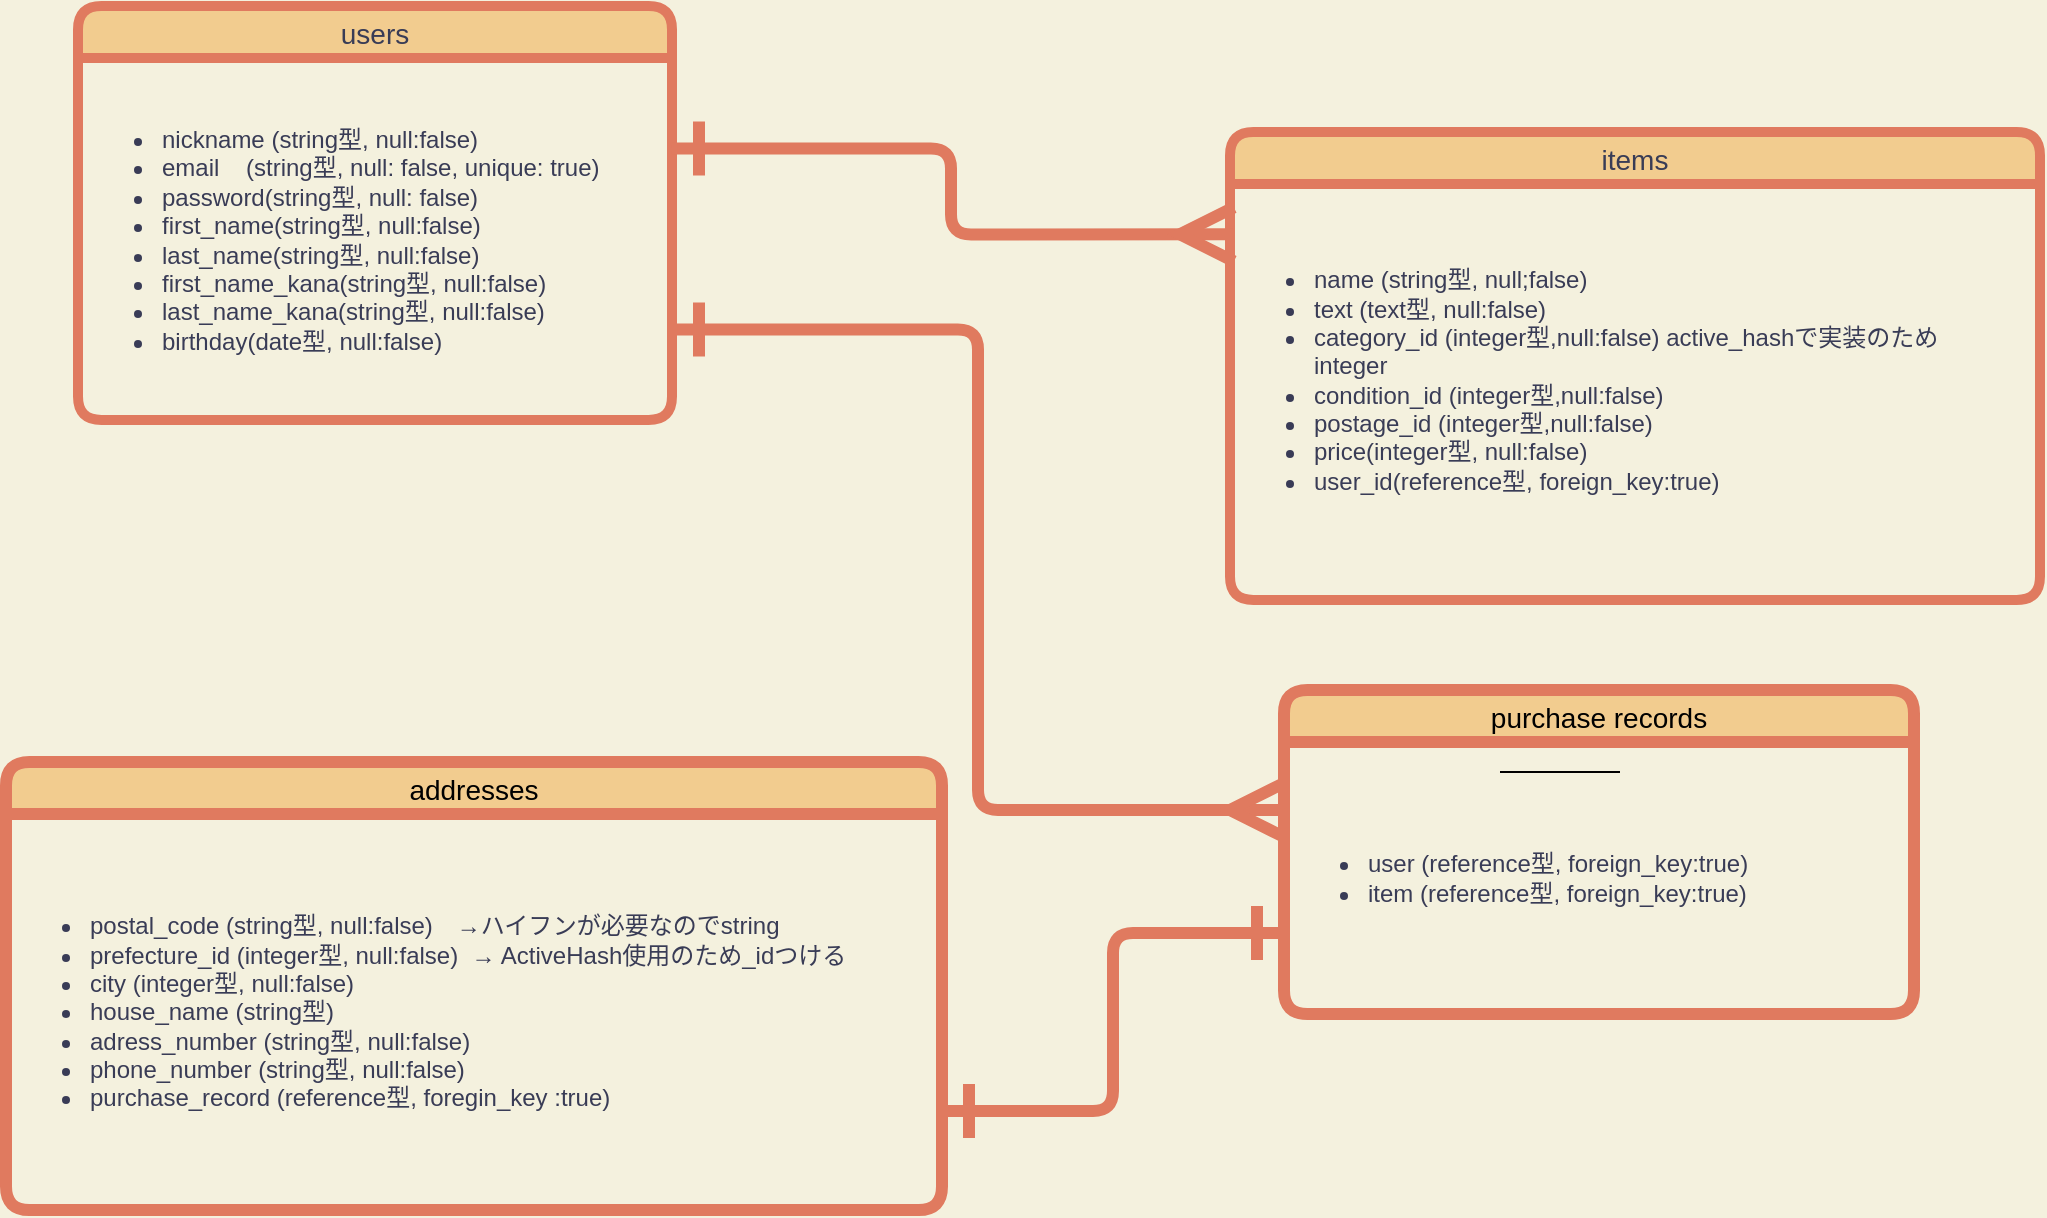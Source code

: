 <mxfile version="13.6.5">
    <diagram id="hMNGM9ZGqN5iMCbjJOES" name="ページ1">
        <mxGraphModel dx="1022" dy="980" grid="1" gridSize="9" guides="1" tooltips="1" connect="1" arrows="1" fold="1" page="0" pageScale="1" pageWidth="827" pageHeight="1169" background="#F4F1DE" math="0" shadow="0">
            <root>
                <mxCell id="0"/>
                <mxCell id="1" parent="0"/>
                <mxCell id="20" value="items" style="swimlane;fontStyle=0;childLayout=stackLayout;horizontal=1;startSize=26;horizontalStack=0;resizeParent=1;resizeParentMax=0;resizeLast=0;collapsible=1;marginBottom=0;align=center;fontSize=14;fillColor=#F2CC8F;strokeColor=#E07A5F;fontColor=#393C56;strokeWidth=5;rounded=1;verticalAlign=middle;" parent="1" vertex="1">
                    <mxGeometry x="504" y="-27" width="405" height="234" as="geometry"/>
                </mxCell>
                <mxCell id="52" value="" style="line;strokeWidth=1;rotatable=0;dashed=0;labelPosition=right;align=left;verticalAlign=middle;spacingTop=0;spacingLeft=6;points=[];portConstraint=eastwest;rounded=1;fillColor=#F2CC8F;fontColor=#000000;" parent="1" vertex="1">
                    <mxGeometry x="639" y="288" width="60" height="10" as="geometry"/>
                </mxCell>
                <mxCell id="57" style="edgeStyle=orthogonalEdgeStyle;rounded=1;orthogonalLoop=1;jettySize=auto;html=1;exitX=1;exitY=0.75;exitDx=0;exitDy=0;entryX=0;entryY=0.75;entryDx=0;entryDy=0;startArrow=ERone;startFill=0;startSize=20;endArrow=ERone;endFill=0;endSize=20;strokeColor=#E07A5F;strokeWidth=6;fillColor=#F2CC8F;fontColor=#000000;" parent="1" source="36" target="31" edge="1">
                    <mxGeometry relative="1" as="geometry"/>
                </mxCell>
                <mxCell id="58" style="edgeStyle=orthogonalEdgeStyle;rounded=1;orthogonalLoop=1;jettySize=auto;html=1;exitX=1;exitY=0.75;exitDx=0;exitDy=0;entryX=0;entryY=0.25;entryDx=0;entryDy=0;startArrow=ERone;startFill=0;startSize=20;endArrow=ERmany;endFill=0;endSize=20;strokeColor=#E07A5F;strokeWidth=6;fillColor=#F2CC8F;fontColor=#000000;" parent="1" source="19" target="35" edge="1">
                    <mxGeometry relative="1" as="geometry"/>
                </mxCell>
                <mxCell id="27" value="addresses" style="swimlane;fontStyle=0;childLayout=stackLayout;horizontal=1;startSize=26;horizontalStack=0;resizeParent=1;resizeParentMax=0;resizeLast=0;collapsible=1;marginBottom=0;align=center;fontSize=14;rounded=1;strokeColor=#E07A5F;fillColor=#F2CC8F;strokeWidth=6;fontColor=#000000;verticalAlign=middle;" parent="1" vertex="1">
                    <mxGeometry x="-108" y="288" width="468" height="224" as="geometry"/>
                </mxCell>
                <mxCell id="36" value="&lt;ul&gt;&lt;li&gt;postal_code (string型, null:false)　→ハイフンが必要なのでstring&lt;/li&gt;&lt;li&gt;prefecture_id (integer型, null:false)&amp;nbsp; → ActiveHash使用のため_idつける&lt;/li&gt;&lt;li&gt;city (integer型, null:false)&lt;/li&gt;&lt;li&gt;house_name (string型)&lt;/li&gt;&lt;li&gt;adress_number (string型, null:false)&lt;/li&gt;&lt;li&gt;phone_number (string型, null:false)&lt;/li&gt;&lt;li&gt;purchase_record (reference型, foregin_key :true)&lt;/li&gt;&lt;/ul&gt;" style="text;strokeColor=none;fillColor=none;html=1;whiteSpace=wrap;verticalAlign=middle;overflow=hidden;rounded=1;fontColor=#393C56;strokeWidth=6;horizontal=1;" parent="27" vertex="1">
                    <mxGeometry y="26" width="468" height="198" as="geometry"/>
                </mxCell>
                <mxCell id="15" value="users" style="swimlane;fontStyle=0;childLayout=stackLayout;horizontal=1;startSize=26;horizontalStack=0;resizeParent=1;resizeParentMax=0;resizeLast=0;collapsible=1;marginBottom=0;align=center;fontSize=14;fillColor=#F2CC8F;strokeColor=#E07A5F;fontColor=#393C56;strokeWidth=5;rounded=1;verticalAlign=middle;" parent="1" vertex="1">
                    <mxGeometry x="-72" y="-90" width="297" height="207" as="geometry"/>
                </mxCell>
                <mxCell id="19" value="&lt;ul&gt;&lt;li&gt;nickname (string型, null:false)&lt;/li&gt;&lt;li&gt;email&amp;nbsp; &amp;nbsp; (string型, null: false, unique: true)&lt;/li&gt;&lt;li&gt;password(string型, null: false)&lt;/li&gt;&lt;li&gt;first_name(string型, null:false)&lt;/li&gt;&lt;li&gt;last_name(string型, null:false)&lt;/li&gt;&lt;li&gt;first_name_kana(string型, null:false)&lt;/li&gt;&lt;li&gt;last_name_kana(string型, null:false)&lt;/li&gt;&lt;li&gt;birthday(date型, null:false)&lt;/li&gt;&lt;/ul&gt;" style="text;strokeColor=none;fillColor=none;html=1;whiteSpace=wrap;verticalAlign=middle;overflow=hidden;fontColor=#393C56;strokeWidth=5;rounded=1;horizontal=1;" parent="15" vertex="1">
                    <mxGeometry y="26" width="297" height="181" as="geometry"/>
                </mxCell>
                <mxCell id="59" style="edgeStyle=orthogonalEdgeStyle;rounded=1;orthogonalLoop=1;jettySize=auto;html=1;exitX=1;exitY=0.25;exitDx=0;exitDy=0;entryX=0.005;entryY=0.139;entryDx=0;entryDy=0;entryPerimeter=0;startArrow=ERone;startFill=0;startSize=20;endArrow=ERmany;endFill=0;endSize=20;strokeColor=#E07A5F;strokeWidth=6;fillColor=#F2CC8F;fontColor=#000000;" parent="1" source="19" target="24" edge="1">
                    <mxGeometry relative="1" as="geometry"/>
                </mxCell>
                <mxCell id="24" value="&lt;div&gt;&lt;br&gt;&lt;/div&gt;&lt;ul&gt;&lt;li&gt;name (string型, null;false)　&lt;/li&gt;&lt;li&gt;text (text型, null:false)&lt;/li&gt;&lt;li&gt;category_id (integer型,null:false) active_hashで実装のためinteger&lt;/li&gt;&lt;li&gt;condition_id (integer型,null:false)&lt;/li&gt;&lt;li&gt;postage_id (integer型,null:false)&lt;/li&gt;&lt;li&gt;price(integer型, null:false)&lt;/li&gt;&lt;li&gt;user_id(reference型, foreign_key:true)&lt;/li&gt;&lt;/ul&gt;" style="text;strokeColor=none;fillColor=none;html=1;whiteSpace=wrap;verticalAlign=middle;overflow=hidden;fontColor=#393C56;strokeWidth=5;rounded=1;horizontal=1;" parent="1" vertex="1">
                    <mxGeometry x="504" y="-1" width="387" height="181" as="geometry"/>
                </mxCell>
                <mxCell id="31" value="purchase records" style="swimlane;fontStyle=0;childLayout=stackLayout;horizontal=1;startSize=26;horizontalStack=0;resizeParent=1;resizeParentMax=0;resizeLast=0;collapsible=1;marginBottom=0;align=center;fontSize=14;rounded=1;strokeColor=#E07A5F;fillColor=#F2CC8F;strokeWidth=6;fontColor=#000000;verticalAlign=middle;" parent="1" vertex="1">
                    <mxGeometry x="531" y="252" width="315" height="162" as="geometry"/>
                </mxCell>
                <mxCell id="35" value="&lt;ul&gt;&lt;li&gt;user (reference型, foreign_key:true)&lt;/li&gt;&lt;li&gt;item (reference型, foreign_key:true)&lt;/li&gt;&lt;/ul&gt;" style="text;strokeColor=none;fillColor=none;html=1;whiteSpace=wrap;verticalAlign=middle;overflow=hidden;rounded=1;fontColor=#393C56;strokeWidth=6;horizontal=1;" parent="31" vertex="1">
                    <mxGeometry y="26" width="315" height="136" as="geometry"/>
                </mxCell>
            </root>
        </mxGraphModel>
    </diagram>
</mxfile>